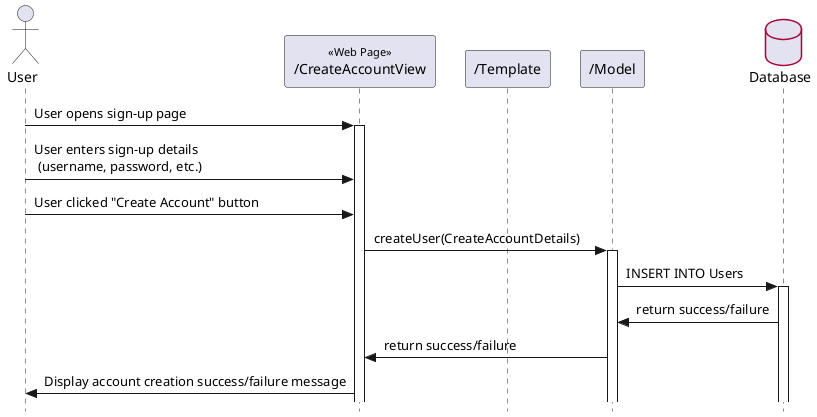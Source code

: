 @startuml createAccount

' === Style Tweaks ===

skinparam {
  Style StrictUML
  RoundCorner 5
  ParticipantPadding 10
  Padding 2
  SequenceStereotype {
    Font {
      Size 11
      Style plain
    }
  }
  Database {
    BorderColor #A80036
  }
}

' === Actors / Participants ===

actor "User" as user
participant "/CreateAccountView" as CreateAccountView << Web Page >>
participant "/Template" as template
participant "/Model" as model 
database "Database" as db

' === Interactions ===

user -> CreateAccountView++ : User opens sign-up page

user -> CreateAccountView : User enters sign-up details\n (username, password, etc.)
user -> CreateAccountView : User clicked "Create Account" button
CreateAccountView -> model++ : createUser(CreateAccountDetails)
model -> db++ : INSERT INTO Users

db -> model : return success/failure
model -> CreateAccountView : return success/failure

CreateAccountView -> user : Display account creation success/failure message

@enduml